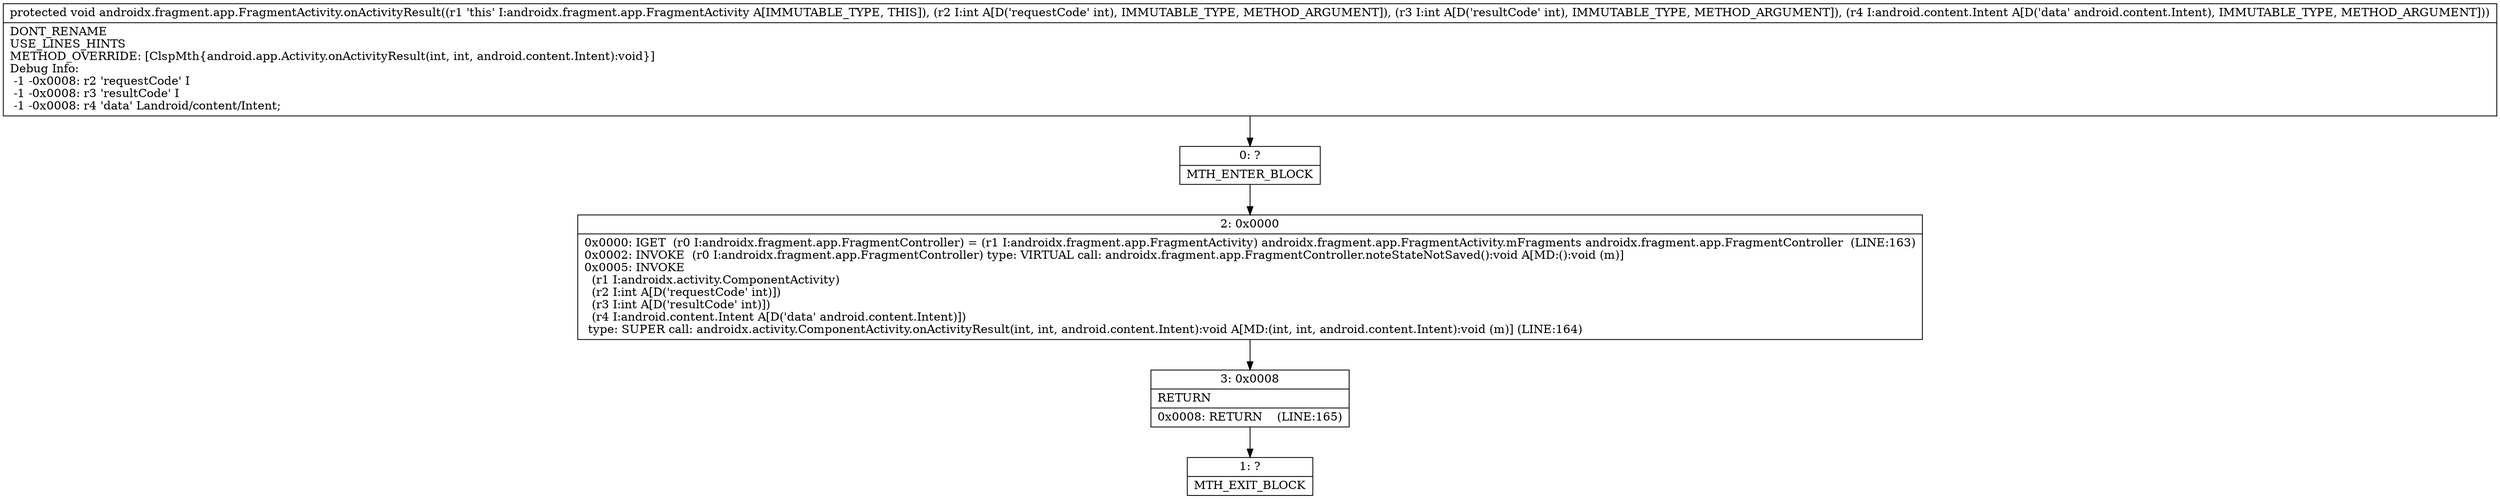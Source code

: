 digraph "CFG forandroidx.fragment.app.FragmentActivity.onActivityResult(IILandroid\/content\/Intent;)V" {
Node_0 [shape=record,label="{0\:\ ?|MTH_ENTER_BLOCK\l}"];
Node_2 [shape=record,label="{2\:\ 0x0000|0x0000: IGET  (r0 I:androidx.fragment.app.FragmentController) = (r1 I:androidx.fragment.app.FragmentActivity) androidx.fragment.app.FragmentActivity.mFragments androidx.fragment.app.FragmentController  (LINE:163)\l0x0002: INVOKE  (r0 I:androidx.fragment.app.FragmentController) type: VIRTUAL call: androidx.fragment.app.FragmentController.noteStateNotSaved():void A[MD:():void (m)]\l0x0005: INVOKE  \l  (r1 I:androidx.activity.ComponentActivity)\l  (r2 I:int A[D('requestCode' int)])\l  (r3 I:int A[D('resultCode' int)])\l  (r4 I:android.content.Intent A[D('data' android.content.Intent)])\l type: SUPER call: androidx.activity.ComponentActivity.onActivityResult(int, int, android.content.Intent):void A[MD:(int, int, android.content.Intent):void (m)] (LINE:164)\l}"];
Node_3 [shape=record,label="{3\:\ 0x0008|RETURN\l|0x0008: RETURN    (LINE:165)\l}"];
Node_1 [shape=record,label="{1\:\ ?|MTH_EXIT_BLOCK\l}"];
MethodNode[shape=record,label="{protected void androidx.fragment.app.FragmentActivity.onActivityResult((r1 'this' I:androidx.fragment.app.FragmentActivity A[IMMUTABLE_TYPE, THIS]), (r2 I:int A[D('requestCode' int), IMMUTABLE_TYPE, METHOD_ARGUMENT]), (r3 I:int A[D('resultCode' int), IMMUTABLE_TYPE, METHOD_ARGUMENT]), (r4 I:android.content.Intent A[D('data' android.content.Intent), IMMUTABLE_TYPE, METHOD_ARGUMENT]))  | DONT_RENAME\lUSE_LINES_HINTS\lMETHOD_OVERRIDE: [ClspMth\{android.app.Activity.onActivityResult(int, int, android.content.Intent):void\}]\lDebug Info:\l  \-1 \-0x0008: r2 'requestCode' I\l  \-1 \-0x0008: r3 'resultCode' I\l  \-1 \-0x0008: r4 'data' Landroid\/content\/Intent;\l}"];
MethodNode -> Node_0;Node_0 -> Node_2;
Node_2 -> Node_3;
Node_3 -> Node_1;
}

